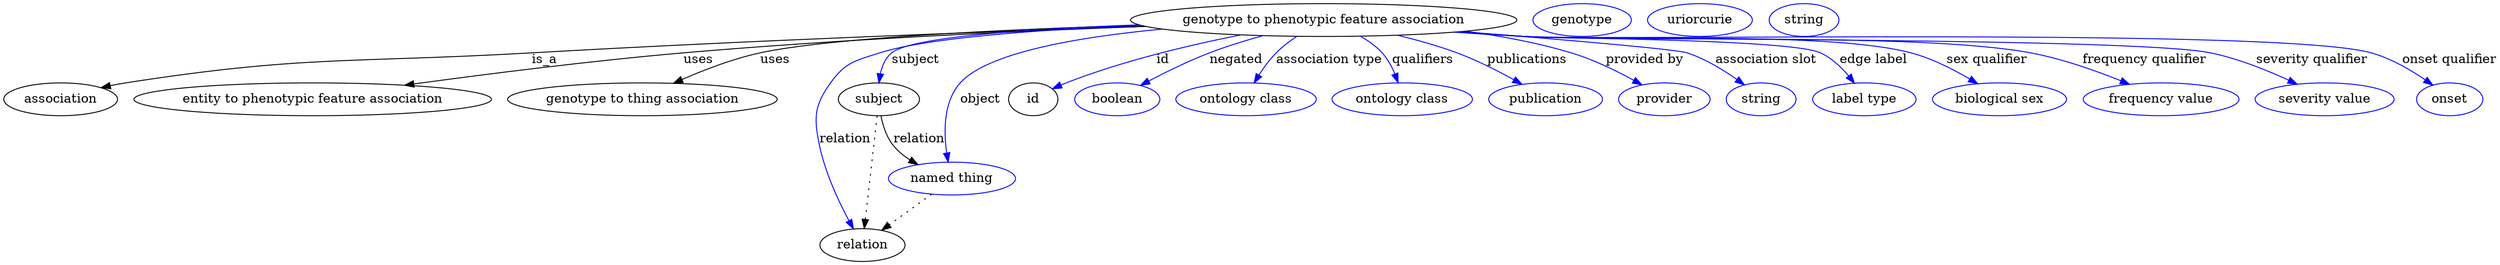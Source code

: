 digraph {
	graph [bb="0,0,2228.3,283"];
	node [label="\N"];
	"genotype to phenotypic feature association"	 [height=0.5,
		label="genotype to phenotypic feature association",
		pos="1183,265",
		width=4.4954];
	association	 [height=0.5,
		pos="50.046,178",
		width=1.3902];
	"genotype to phenotypic feature association" -> association	 [label=is_a,
		lp="468.05,221.5",
		pos="e,86.888,190.29 1029.3,259.4 882.22,253.56 654.34,243.27 457.05,229 302.53,217.83 262.08,225.73 110.05,196 105.66,195.14 101.15,\
194.1 96.646,192.95"];
	"entity to phenotypic feature association"	 [height=0.5,
		pos="268.05,178",
		width=4.1524];
	"genotype to phenotypic feature association" -> "entity to phenotypic feature association"	 [label=uses,
		lp="600.05,221.5",
		pos="e,348.96,193.14 1028,259.77 907.69,254.7 736.95,245.33 588.05,229 510.41,220.49 422.88,206.21 359.01,194.92"];
	"genotype to thing association"	 [height=0.5,
		pos="550.05,178",
		width=3.1775];
	"genotype to phenotypic feature association" -> "genotype to thing association"	 [label=uses,
		lp="666.05,221.5",
		pos="e,578.44,195.69 1025.2,260.96 895.16,256.4 721.56,247.1 654.05,229 630.74,222.75 606.43,211.16 587.18,200.6"];
	subject	 [height=0.5,
		pos="761.05,178",
		width=0.99297];
	"genotype to phenotypic feature association" -> subject	 [color=blue,
		label=subject,
		lp="799.55,221.5",
		pos="e,762.97,196.23 1029.9,259.12 924.5,253.76 800.1,244.3 780.05,229 772.76,223.44 768.26,214.77 765.49,206.14",
		style=solid];
	relation	 [height=0.5,
		pos="746.05,18",
		width=1.0471];
	"genotype to phenotypic feature association" -> relation	 [color=blue,
		label=relation,
		lp="732.05,134.5",
		pos="e,738.47,35.712 1028.2,259.74 929.78,254.85 812.35,245.7 765.05,229 740.29,220.26 729.44,218.58 716.05,196 700.36,169.55 706.29,\
157.38 711.05,127 715.53,98.352 726.27,66.956 734.68,45.247",
		style=solid];
	object	 [color=blue,
		height=0.5,
		label="named thing",
		pos="829.05,91",
		width=1.5346];
	"genotype to phenotypic feature association" -> object	 [color=blue,
		label=object,
		lp="859.05,178",
		pos="e,825.55,109.16 1052.2,254.35 968.47,244.66 870.38,226.98 842.05,196 823.34,175.55 822.17,142.73 824.36,119.22",
		style=solid];
	id	 [height=0.5,
		pos="912.05,178",
		width=0.75];
	"genotype to phenotypic feature association" -> id	 [color=blue,
		label=id,
		lp="1042.5,221.5",
		pos="e,933.53,189.32 1112.7,248.75 1065.3,236.72 1001.8,218.54 948.05,196 946.26,195.25 944.43,194.45 942.6,193.62",
		style=solid];
	negated	 [color=blue,
		height=0.5,
		label=boolean,
		pos="995.05,178",
		width=1.0652];
	"genotype to phenotypic feature association" -> negated	 [color=blue,
		label=negated,
		lp="1108.5,221.5",
		pos="e,1018.8,192.41 1133.1,247.87 1118.1,242.3 1101.8,235.79 1087,229 1066.9,219.7 1045.2,207.74 1027.9,197.74",
		style=solid];
	"association type"	 [color=blue,
		height=0.5,
		label="ontology class",
		pos="1113,178",
		width=1.7151];
	"genotype to phenotypic feature association" -> "association type"	 [color=blue,
		label="association type",
		lp="1188,221.5",
		pos="e,1122.2,195.8 1161.3,246.95 1155.4,241.49 1149.2,235.28 1144,229 1137.9,221.54 1132.2,212.77 1127.3,204.63",
		style=solid];
	qualifiers	 [color=blue,
		height=0.5,
		label="ontology class",
		pos="1254,178",
		width=1.7151];
	"genotype to phenotypic feature association" -> qualifiers	 [color=blue,
		label=qualifiers,
		lp="1267,221.5",
		pos="e,1248.8,196.26 1212.5,247.29 1219.5,242.05 1226.6,235.86 1232,229 1237.5,222.13 1241.9,213.71 1245.2,205.69",
		style=solid];
	publications	 [color=blue,
		height=0.5,
		label=publication,
		pos="1384,178",
		width=1.3902];
	"genotype to phenotypic feature association" -> publications	 [color=blue,
		label=publications,
		lp="1360.5,221.5",
		pos="e,1360.1,194.03 1244.6,248.32 1261.9,242.91 1280.4,236.37 1297,229 1315.6,220.74 1335.3,209.47 1351.2,199.63",
		style=solid];
	"provided by"	 [color=blue,
		height=0.5,
		label=provider,
		pos="1492,178",
		width=1.1193];
	"genotype to phenotypic feature association" -> "provided by"	 [color=blue,
		label="provided by",
		lp="1464,221.5",
		pos="e,1469.5,193.03 1300.3,252.57 1332.5,247.22 1367.1,239.65 1398,229 1420,221.44 1443,209.07 1460.7,198.42",
		style=solid];
	"association slot"	 [color=blue,
		height=0.5,
		label=string,
		pos="1581,178",
		width=0.84854];
	"genotype to phenotypic feature association" -> "association slot"	 [color=blue,
		label="association slot",
		lp="1574,221.5",
		pos="e,1563.2,192.75 1299.4,252.44 1388.2,242.76 1496.1,230.73 1501,229 1520.5,222.11 1540.1,209.73 1555,198.9",
		style=solid];
	"edge label"	 [color=blue,
		height=0.5,
		label="label type",
		pos="1675,178",
		width=1.2638];
	"genotype to phenotypic feature association" -> "edge label"	 [color=blue,
		label="edge label",
		lp="1671,221.5",
		pos="e,1661.7,195.47 1298,252.31 1316.7,250.41 1335.9,248.57 1354,247 1413.1,241.9 1565.7,252.49 1620,229 1633.3,223.3 1645.3,213.02 \
1654.7,203.18",
		style=solid];
	"sex qualifier"	 [color=blue,
		height=0.5,
		label="biological sex",
		pos="1798,178",
		width=1.661];
	"genotype to phenotypic feature association" -> "sex qualifier"	 [color=blue,
		label="sex qualifier",
		lp="1773,221.5",
		pos="e,1774.3,194.58 1297,252.15 1316.1,250.25 1335.6,248.45 1354,247 1431.5,240.93 1628.2,249.87 1703,229 1725.2,222.83 1747.9,210.87 \
1765.6,200.08",
		style=solid];
	"frequency qualifier"	 [color=blue,
		height=0.5,
		label="frequency value",
		pos="1943,178",
		width=1.8776];
	"genotype to phenotypic feature association" -> "frequency qualifier"	 [color=blue,
		label="frequency qualifier",
		lp="1912,221.5",
		pos="e,1910.9,193.88 1296.1,252.04 1315.4,250.13 1335.3,248.36 1354,247 1455.4,239.68 1711.5,249.59 1811,229 1842.4,222.51 1876.1,209.41 \
1901.5,198.11",
		style=solid];
	"severity qualifier"	 [color=blue,
		height=0.5,
		label="severity value",
		pos="2088,178",
		width=1.661];
	"genotype to phenotypic feature association" -> "severity qualifier"	 [color=blue,
		label="severity qualifier",
		lp="2059.5,221.5",
		pos="e,2059,193.99 1295.2,251.97 1314.8,250.05 1335,248.28 1354,247 1490.2,237.85 1834.7,258.2 1968,229 1996.6,222.74 2026.9,209.81 2049.9,\
198.54",
		style=solid];
	"onset qualifier"	 [color=blue,
		height=0.5,
		label=onset,
		pos="2199,178",
		width=0.81243];
	"genotype to phenotypic feature association" -> "onset qualifier"	 [color=blue,
		label="onset qualifier",
		lp="2182.5,221.5",
		pos="e,2180.8,192.09 1294.7,251.93 1314.4,249.99 1334.8,248.24 1354,247 1437.9,241.6 2029.1,251.58 2110,229 2132.7,222.68 2155.6,209.32 \
2172.6,197.86",
		style=solid];
	subject -> relation	 [pos="e,747.75,36.223 759.35,159.96 756.77,132.35 751.8,79.375 748.72,46.525",
		style=dotted];
	subject -> object	 [label=relation,
		lp="801.05,134.5",
		pos="e,801.69,106.85 765.08,159.74 768.01,149.4 772.76,136.65 780.05,127 783.89,121.91 788.64,117.23 793.67,113.03"];
	"genotype to phenotypic feature association_subject"	 [color=blue,
		height=0.5,
		label=genotype,
		pos="1406,265",
		width=1.1916];
	"genotype to phenotypic feature association_relation"	 [color=blue,
		height=0.5,
		label=uriorcurie,
		pos="1512,265",
		width=1.2638];
	object -> relation	 [pos="e,764.06,33.84 809.8,74.069 798.48,64.118 784.04,51.413 771.76,40.613",
		style=dotted];
	association_id	 [color=blue,
		height=0.5,
		label=string,
		pos="1606,265",
		width=0.84854];
}
